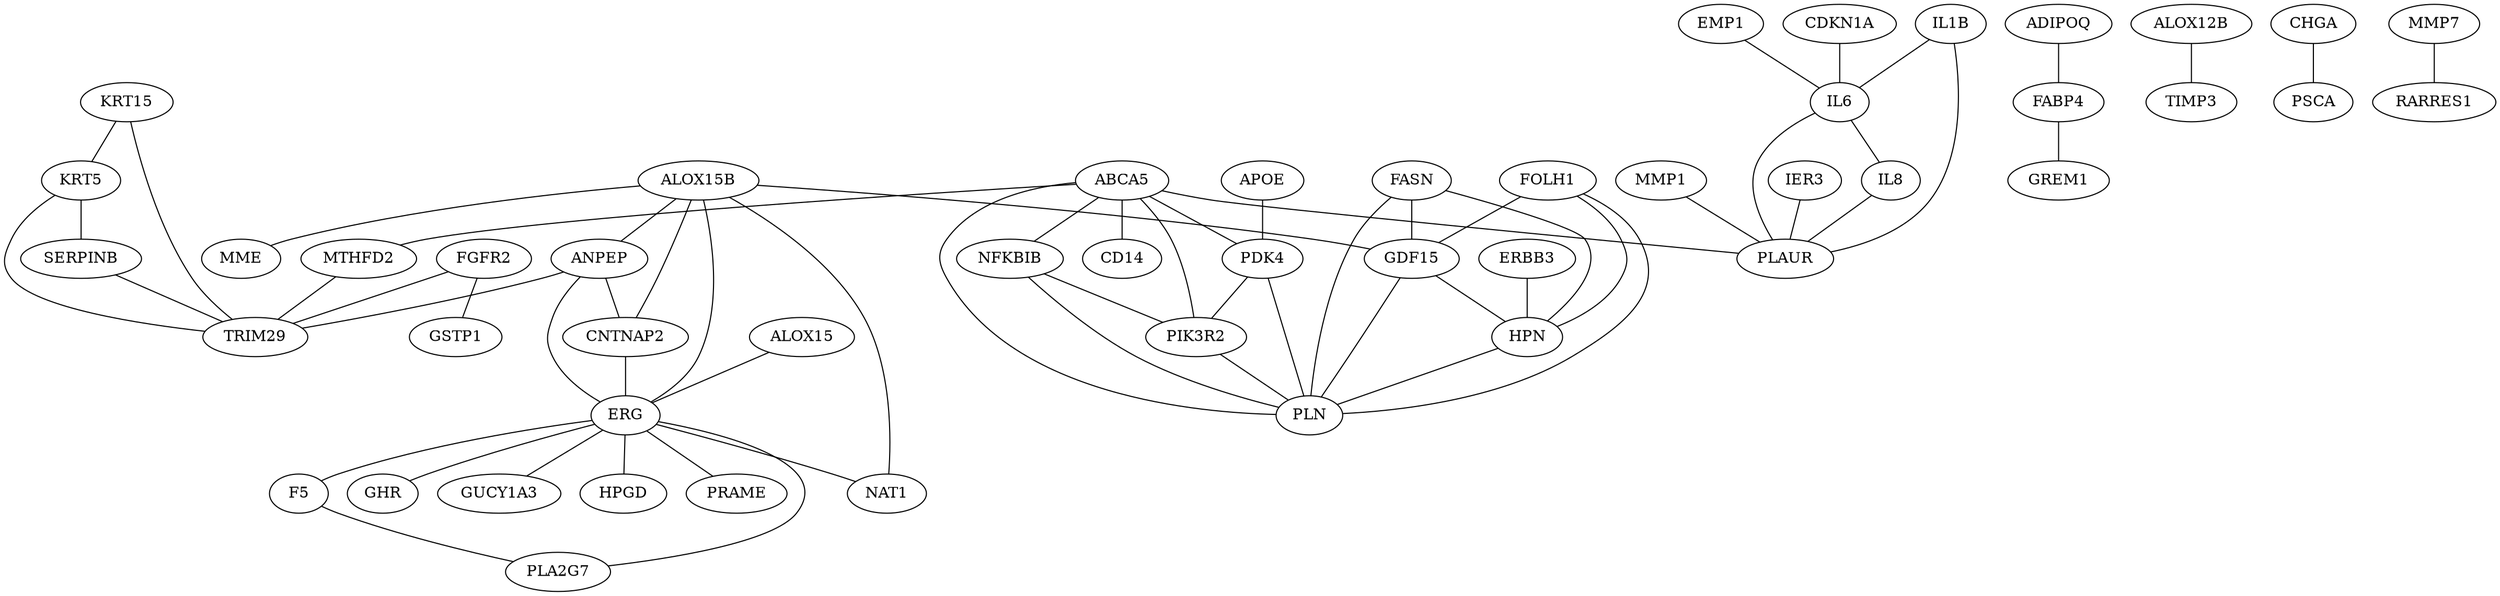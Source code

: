graph t_static28 { 

ABCA5--CD14;
ABCA5--MTHFD2;
ABCA5--NFKBIB;
ABCA5--PDK4;
ABCA5--PIK3R2;
ABCA5--PLAUR;
ABCA5--PLN;
ADIPOQ--FABP4;
ALOX12B--TIMP3;
ALOX15--ERG;
ALOX15B--ANPEP;
ALOX15B--CNTNAP2;
ALOX15B--ERG;
ALOX15B--GDF15;
ALOX15B--MME;
ALOX15B--NAT1;
ANPEP--CNTNAP2;
ANPEP--ERG;
ANPEP--TRIM29;
APOE--PDK4;
CDKN1A--IL6;
CHGA--PSCA;
CNTNAP2--ERG;
EMP1--IL6;
ERBB3--HPN;
ERG--F5;
ERG--GHR;
ERG--GUCY1A3;
ERG--HPGD;
ERG--NAT1;
ERG--PLA2G7;
ERG--PRAME;
F5--PLA2G7;
FABP4--GREM1;
FASN--GDF15;
FASN--HPN;
FASN--PLN;
FGFR2--GSTP1;
FGFR2--TRIM29;
FOLH1--GDF15;
FOLH1--HPN;
FOLH1--PLN;
GDF15--HPN;
GDF15--PLN;
HPN--PLN;
IER3--PLAUR;
IL1B--IL6;
IL1B--PLAUR;
IL6--IL8;
IL6--PLAUR;
IL8--PLAUR;
KRT15--KRT5;
KRT15--TRIM29;
KRT5--SERPINB;
KRT5--TRIM29;
MMP1--PLAUR;
MMP7--RARRES1;
MTHFD2--TRIM29;
NFKBIB--PIK3R2;
NFKBIB--PLN;
PDK4--PIK3R2;
PDK4--PLN;
PIK3R2--PLN;
SERPINB--TRIM29;}
